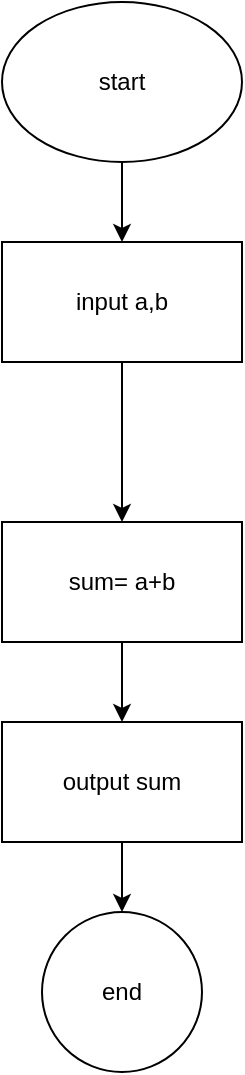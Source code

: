 <mxfile version="24.8.6">
  <diagram name="Trang-1" id="Jc8BqXHG962UGulaFNEW">
    <mxGraphModel dx="1050" dy="522" grid="1" gridSize="10" guides="1" tooltips="1" connect="1" arrows="1" fold="1" page="1" pageScale="1" pageWidth="827" pageHeight="1169" math="0" shadow="0">
      <root>
        <mxCell id="0" />
        <mxCell id="1" parent="0" />
        <mxCell id="AAQ3Jji8HPWY4cC5NEhm-3" value="" style="edgeStyle=orthogonalEdgeStyle;rounded=0;orthogonalLoop=1;jettySize=auto;html=1;" edge="1" parent="1" source="AAQ3Jji8HPWY4cC5NEhm-1" target="AAQ3Jji8HPWY4cC5NEhm-2">
          <mxGeometry relative="1" as="geometry" />
        </mxCell>
        <mxCell id="AAQ3Jji8HPWY4cC5NEhm-1" value="start" style="ellipse;whiteSpace=wrap;html=1;" vertex="1" parent="1">
          <mxGeometry x="360" y="130" width="120" height="80" as="geometry" />
        </mxCell>
        <mxCell id="AAQ3Jji8HPWY4cC5NEhm-5" value="" style="edgeStyle=orthogonalEdgeStyle;rounded=0;orthogonalLoop=1;jettySize=auto;html=1;" edge="1" parent="1" source="AAQ3Jji8HPWY4cC5NEhm-2" target="AAQ3Jji8HPWY4cC5NEhm-4">
          <mxGeometry relative="1" as="geometry" />
        </mxCell>
        <mxCell id="AAQ3Jji8HPWY4cC5NEhm-2" value="input a,b" style="whiteSpace=wrap;html=1;" vertex="1" parent="1">
          <mxGeometry x="360" y="250" width="120" height="60" as="geometry" />
        </mxCell>
        <mxCell id="AAQ3Jji8HPWY4cC5NEhm-7" value="" style="edgeStyle=orthogonalEdgeStyle;rounded=0;orthogonalLoop=1;jettySize=auto;html=1;" edge="1" parent="1" source="AAQ3Jji8HPWY4cC5NEhm-4" target="AAQ3Jji8HPWY4cC5NEhm-6">
          <mxGeometry relative="1" as="geometry" />
        </mxCell>
        <mxCell id="AAQ3Jji8HPWY4cC5NEhm-4" value="sum= a+b" style="whiteSpace=wrap;html=1;" vertex="1" parent="1">
          <mxGeometry x="360" y="390" width="120" height="60" as="geometry" />
        </mxCell>
        <mxCell id="AAQ3Jji8HPWY4cC5NEhm-9" value="" style="edgeStyle=orthogonalEdgeStyle;rounded=0;orthogonalLoop=1;jettySize=auto;html=1;" edge="1" parent="1" source="AAQ3Jji8HPWY4cC5NEhm-6" target="AAQ3Jji8HPWY4cC5NEhm-8">
          <mxGeometry relative="1" as="geometry" />
        </mxCell>
        <mxCell id="AAQ3Jji8HPWY4cC5NEhm-6" value="output sum" style="whiteSpace=wrap;html=1;" vertex="1" parent="1">
          <mxGeometry x="360" y="490" width="120" height="60" as="geometry" />
        </mxCell>
        <mxCell id="AAQ3Jji8HPWY4cC5NEhm-8" value="end" style="ellipse;whiteSpace=wrap;html=1;" vertex="1" parent="1">
          <mxGeometry x="380" y="585" width="80" height="80" as="geometry" />
        </mxCell>
      </root>
    </mxGraphModel>
  </diagram>
</mxfile>
